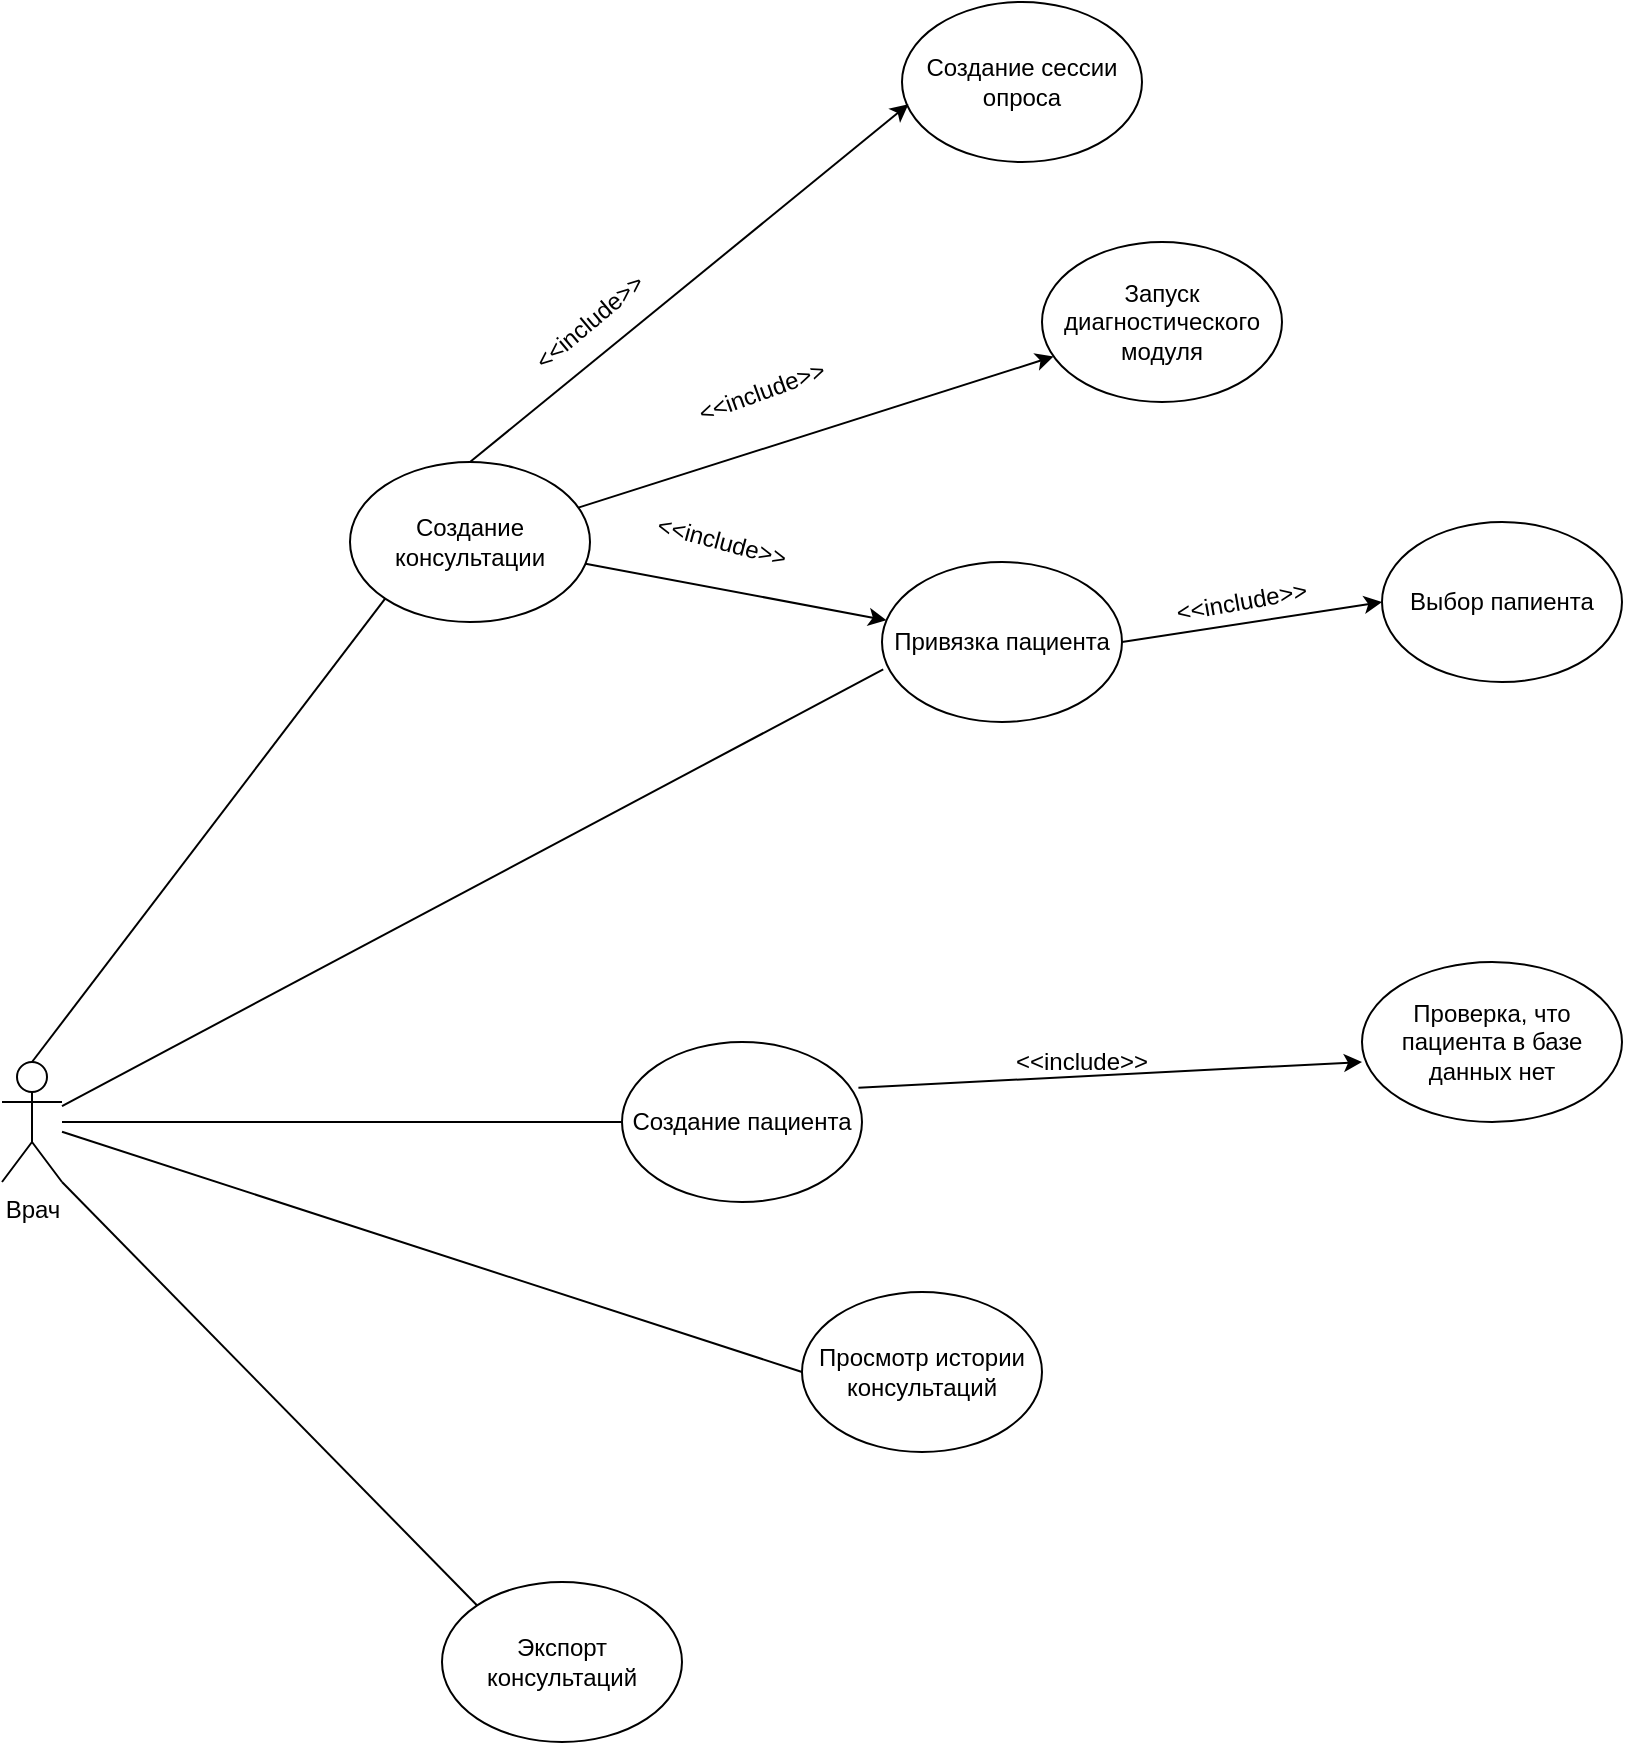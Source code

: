 <mxfile>
    <diagram name="Страница — 1" id="J5WZ8qXao1ZJkBVg7_6f">
        <mxGraphModel dx="1523" dy="2053" grid="1" gridSize="10" guides="1" tooltips="1" connect="1" arrows="1" fold="1" page="1" pageScale="1" pageWidth="827" pageHeight="1169" math="0" shadow="0">
            <root>
                <mxCell id="0"/>
                <mxCell id="1" parent="0"/>
                <mxCell id="5" style="edgeStyle=none;html=1;exitX=1;exitY=1;exitDx=0;exitDy=0;exitPerimeter=0;entryX=0;entryY=0;entryDx=0;entryDy=0;endArrow=none;endFill=0;" edge="1" parent="1" source="6FhIKOZWXNV_ax2WuFwc-2" target="4">
                    <mxGeometry relative="1" as="geometry"/>
                </mxCell>
                <mxCell id="6FhIKOZWXNV_ax2WuFwc-2" value="Врач" style="shape=umlActor;verticalLabelPosition=bottom;verticalAlign=top;html=1;outlineConnect=0;" parent="1" vertex="1">
                    <mxGeometry x="120" y="430" width="30" height="60" as="geometry"/>
                </mxCell>
                <mxCell id="2" style="edgeStyle=none;html=1;" edge="1" parent="1" source="6FhIKOZWXNV_ax2WuFwc-8" target="6FhIKOZWXNV_ax2WuFwc-12">
                    <mxGeometry relative="1" as="geometry"/>
                </mxCell>
                <mxCell id="6FhIKOZWXNV_ax2WuFwc-8" value="Создание консультации" style="ellipse;whiteSpace=wrap;html=1;" parent="1" vertex="1">
                    <mxGeometry x="294" y="130" width="120" height="80" as="geometry"/>
                </mxCell>
                <mxCell id="6FhIKOZWXNV_ax2WuFwc-11" value="" style="endArrow=none;html=1;rounded=0;entryX=0;entryY=1;entryDx=0;entryDy=0;exitX=0.5;exitY=0;exitDx=0;exitDy=0;exitPerimeter=0;" parent="1" source="6FhIKOZWXNV_ax2WuFwc-2" target="6FhIKOZWXNV_ax2WuFwc-8" edge="1">
                    <mxGeometry width="50" height="50" relative="1" as="geometry">
                        <mxPoint x="140" y="430" as="sourcePoint"/>
                        <mxPoint x="190" y="380" as="targetPoint"/>
                    </mxGeometry>
                </mxCell>
                <mxCell id="7" style="edgeStyle=none;html=1;exitX=1;exitY=0.5;exitDx=0;exitDy=0;entryX=0;entryY=0.5;entryDx=0;entryDy=0;" edge="1" parent="1" source="6FhIKOZWXNV_ax2WuFwc-12" target="6">
                    <mxGeometry relative="1" as="geometry"/>
                </mxCell>
                <mxCell id="6FhIKOZWXNV_ax2WuFwc-12" value="Привязка пациента" style="ellipse;whiteSpace=wrap;html=1;" parent="1" vertex="1">
                    <mxGeometry x="560" y="180" width="120" height="80" as="geometry"/>
                </mxCell>
                <mxCell id="6FhIKOZWXNV_ax2WuFwc-13" value="" style="endArrow=none;html=1;rounded=0;entryX=0.005;entryY=0.671;entryDx=0;entryDy=0;entryPerimeter=0;" parent="1" source="6FhIKOZWXNV_ax2WuFwc-2" target="6FhIKOZWXNV_ax2WuFwc-12" edge="1">
                    <mxGeometry width="50" height="50" relative="1" as="geometry">
                        <mxPoint x="220" y="410" as="sourcePoint"/>
                        <mxPoint x="270" y="360" as="targetPoint"/>
                    </mxGeometry>
                </mxCell>
                <mxCell id="6FhIKOZWXNV_ax2WuFwc-14" value="Создание пациента" style="ellipse;whiteSpace=wrap;html=1;" parent="1" vertex="1">
                    <mxGeometry x="430" y="420" width="120" height="80" as="geometry"/>
                </mxCell>
                <mxCell id="6FhIKOZWXNV_ax2WuFwc-15" value="" style="endArrow=none;html=1;rounded=0;entryX=0;entryY=0.5;entryDx=0;entryDy=0;" parent="1" source="6FhIKOZWXNV_ax2WuFwc-2" target="6FhIKOZWXNV_ax2WuFwc-14" edge="1">
                    <mxGeometry width="50" height="50" relative="1" as="geometry">
                        <mxPoint x="160" y="470" as="sourcePoint"/>
                        <mxPoint x="270" y="360" as="targetPoint"/>
                    </mxGeometry>
                </mxCell>
                <mxCell id="6FhIKOZWXNV_ax2WuFwc-16" value="Просмотр истории консультаций" style="ellipse;whiteSpace=wrap;html=1;" parent="1" vertex="1">
                    <mxGeometry x="520" y="545" width="120" height="80" as="geometry"/>
                </mxCell>
                <mxCell id="6FhIKOZWXNV_ax2WuFwc-17" value="" style="endArrow=none;html=1;rounded=0;entryX=0;entryY=0.5;entryDx=0;entryDy=0;" parent="1" source="6FhIKOZWXNV_ax2WuFwc-2" target="6FhIKOZWXNV_ax2WuFwc-16" edge="1">
                    <mxGeometry width="50" height="50" relative="1" as="geometry">
                        <mxPoint x="140" y="460" as="sourcePoint"/>
                        <mxPoint x="270" y="360" as="targetPoint"/>
                    </mxGeometry>
                </mxCell>
                <mxCell id="6FhIKOZWXNV_ax2WuFwc-18" value="Запуск диагностического модуля" style="ellipse;whiteSpace=wrap;html=1;" parent="1" vertex="1">
                    <mxGeometry x="640" y="20" width="120" height="80" as="geometry"/>
                </mxCell>
                <mxCell id="6FhIKOZWXNV_ax2WuFwc-28" value="" style="endArrow=classic;html=1;rounded=0;" parent="1" source="6FhIKOZWXNV_ax2WuFwc-8" target="6FhIKOZWXNV_ax2WuFwc-18" edge="1">
                    <mxGeometry width="50" height="50" relative="1" as="geometry">
                        <mxPoint x="410" y="90" as="sourcePoint"/>
                        <mxPoint x="460" y="40" as="targetPoint"/>
                    </mxGeometry>
                </mxCell>
                <mxCell id="6FhIKOZWXNV_ax2WuFwc-30" value="&amp;lt;&amp;lt;include&amp;gt;&amp;gt;" style="text;html=1;align=center;verticalAlign=middle;whiteSpace=wrap;rounded=0;rotation=-20;" parent="1" vertex="1">
                    <mxGeometry x="470" y="80" width="60" height="30" as="geometry"/>
                </mxCell>
                <mxCell id="6FhIKOZWXNV_ax2WuFwc-31" value="Проверка, что пациента в базе данных нет" style="ellipse;whiteSpace=wrap;html=1;" parent="1" vertex="1">
                    <mxGeometry x="800" y="380" width="130" height="80" as="geometry"/>
                </mxCell>
                <mxCell id="6FhIKOZWXNV_ax2WuFwc-32" value="" style="endArrow=classic;html=1;rounded=0;entryX=0;entryY=0.625;entryDx=0;entryDy=0;entryPerimeter=0;exitX=0.985;exitY=0.286;exitDx=0;exitDy=0;exitPerimeter=0;" parent="1" source="6FhIKOZWXNV_ax2WuFwc-14" target="6FhIKOZWXNV_ax2WuFwc-31" edge="1">
                    <mxGeometry width="50" height="50" relative="1" as="geometry">
                        <mxPoint x="610" y="368" as="sourcePoint"/>
                        <mxPoint x="752" y="250" as="targetPoint"/>
                    </mxGeometry>
                </mxCell>
                <mxCell id="6FhIKOZWXNV_ax2WuFwc-33" value="&amp;lt;&amp;lt;include&amp;gt;&amp;gt;" style="text;html=1;align=center;verticalAlign=middle;whiteSpace=wrap;rounded=0;rotation=0;" parent="1" vertex="1">
                    <mxGeometry x="630" y="430" width="60" as="geometry"/>
                </mxCell>
                <mxCell id="6FhIKOZWXNV_ax2WuFwc-37" value="Создание сессии опроса" style="ellipse;whiteSpace=wrap;html=1;" parent="1" vertex="1">
                    <mxGeometry x="570" y="-100" width="120" height="80" as="geometry"/>
                </mxCell>
                <mxCell id="6FhIKOZWXNV_ax2WuFwc-38" value="" style="endArrow=classic;html=1;rounded=0;exitX=0.5;exitY=0;exitDx=0;exitDy=0;entryX=0.027;entryY=0.639;entryDx=0;entryDy=0;entryPerimeter=0;" parent="1" source="6FhIKOZWXNV_ax2WuFwc-8" target="6FhIKOZWXNV_ax2WuFwc-37" edge="1">
                    <mxGeometry width="50" height="50" relative="1" as="geometry">
                        <mxPoint x="402" y="149" as="sourcePoint"/>
                        <mxPoint x="540" y="-10" as="targetPoint"/>
                    </mxGeometry>
                </mxCell>
                <mxCell id="6FhIKOZWXNV_ax2WuFwc-39" value="&amp;lt;&amp;lt;include&amp;gt;&amp;gt;" style="text;html=1;align=center;verticalAlign=middle;whiteSpace=wrap;rounded=0;rotation=-40;" parent="1" vertex="1">
                    <mxGeometry x="384" y="45" width="60" height="30" as="geometry"/>
                </mxCell>
                <mxCell id="3" value="&amp;lt;&amp;lt;include&amp;gt;&amp;gt;" style="text;html=1;align=center;verticalAlign=middle;whiteSpace=wrap;rounded=0;rotation=15;" vertex="1" parent="1">
                    <mxGeometry x="450" y="155" width="60" height="30" as="geometry"/>
                </mxCell>
                <mxCell id="4" value="Экспорт консультаций" style="ellipse;whiteSpace=wrap;html=1;" vertex="1" parent="1">
                    <mxGeometry x="340" y="690" width="120" height="80" as="geometry"/>
                </mxCell>
                <mxCell id="6" value="Выбор папиента" style="ellipse;whiteSpace=wrap;html=1;" vertex="1" parent="1">
                    <mxGeometry x="810" y="160" width="120" height="80" as="geometry"/>
                </mxCell>
                <mxCell id="8" value="&amp;lt;&amp;lt;include&amp;gt;&amp;gt;" style="text;html=1;align=center;verticalAlign=middle;whiteSpace=wrap;rounded=0;rotation=-10;" vertex="1" parent="1">
                    <mxGeometry x="710" y="200" width="60" as="geometry"/>
                </mxCell>
            </root>
        </mxGraphModel>
    </diagram>
</mxfile>